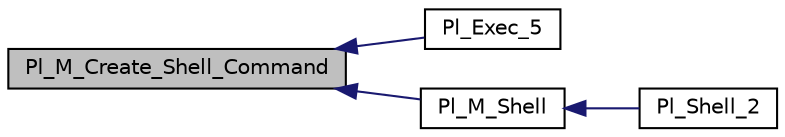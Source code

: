 digraph "Pl_M_Create_Shell_Command"
{
  edge [fontname="Helvetica",fontsize="10",labelfontname="Helvetica",labelfontsize="10"];
  node [fontname="Helvetica",fontsize="10",shape=record];
  rankdir="LR";
  Node1 [label="Pl_M_Create_Shell_Command",height=0.2,width=0.4,color="black", fillcolor="grey75", style="filled", fontcolor="black"];
  Node1 -> Node2 [dir="back",color="midnightblue",fontsize="10",style="solid"];
  Node2 [label="Pl_Exec_5",height=0.2,width=0.4,color="black", fillcolor="white", style="filled",URL="$os__interf__c_8c.html#aded08a658582be142616062585180aaa"];
  Node1 -> Node3 [dir="back",color="midnightblue",fontsize="10",style="solid"];
  Node3 [label="Pl_M_Shell",height=0.2,width=0.4,color="black", fillcolor="white", style="filled",URL="$machine1_8h.html#a88311f1c1b505a1056b43a92d9b634fd"];
  Node3 -> Node4 [dir="back",color="midnightblue",fontsize="10",style="solid"];
  Node4 [label="Pl_Shell_2",height=0.2,width=0.4,color="black", fillcolor="white", style="filled",URL="$os__interf__c_8c.html#a5bf4c430ebf5e85c84429e8dc8d65f88"];
}
